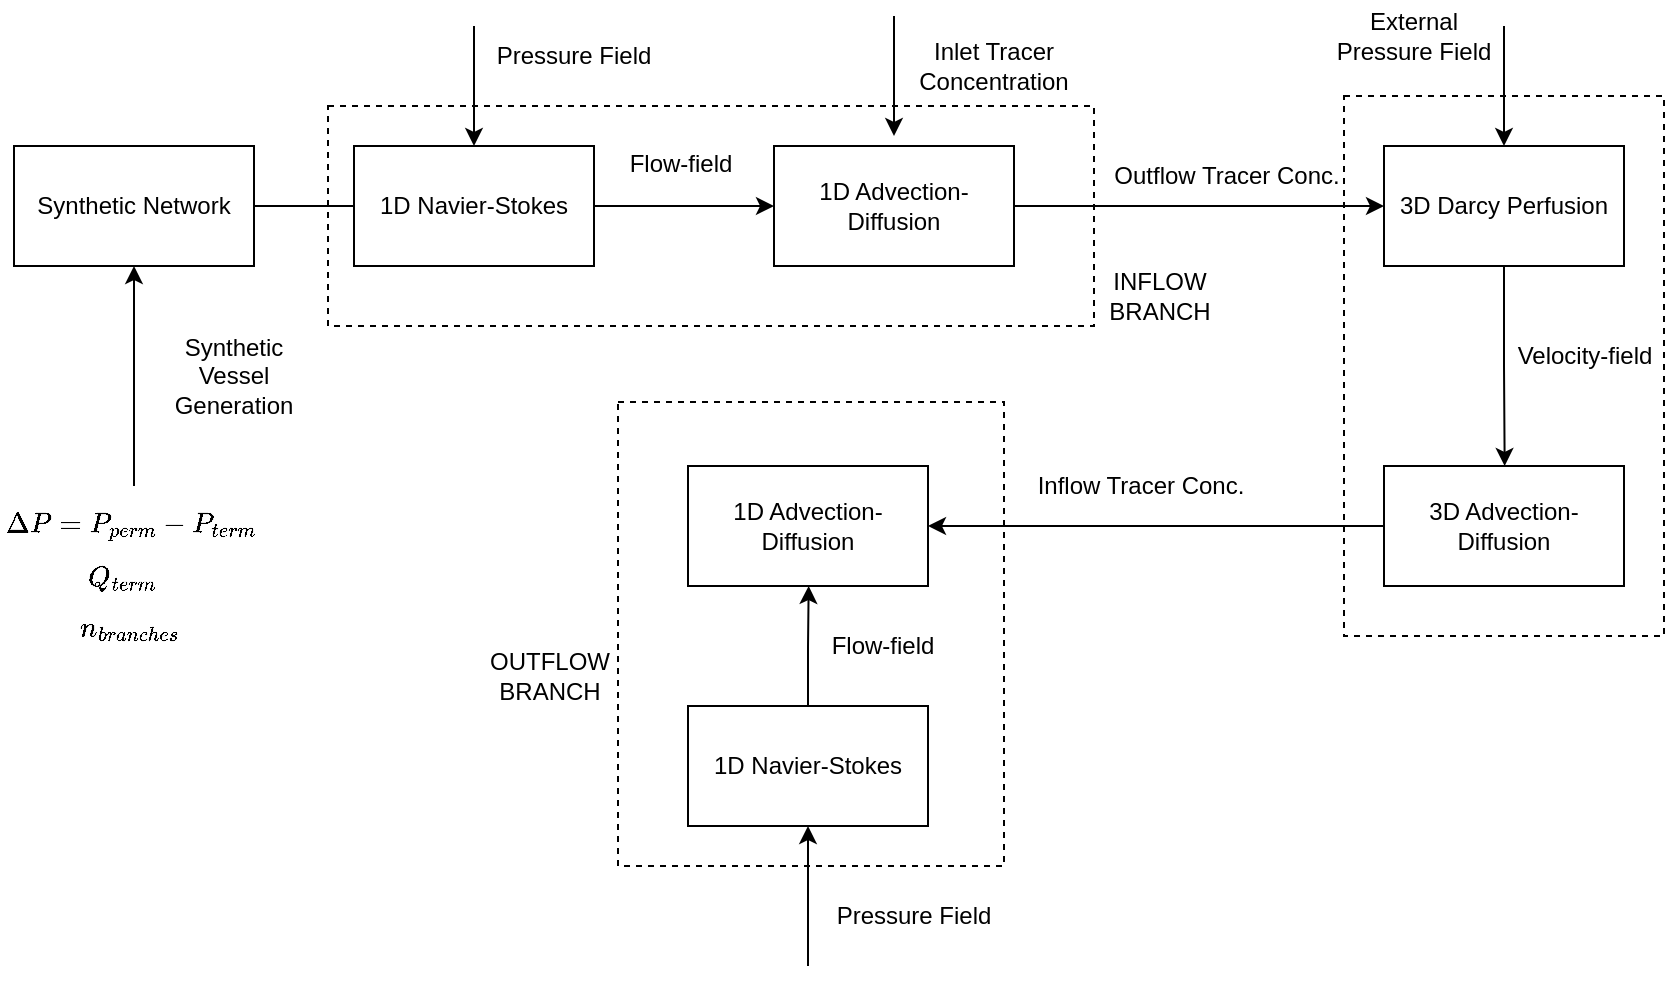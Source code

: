 <mxfile version="27.2.0">
  <diagram name="Page-1" id="Zww0Mv0YQaKtA7fRsS1n">
    <mxGraphModel dx="1018" dy="697" grid="1" gridSize="10" guides="1" tooltips="1" connect="1" arrows="1" fold="1" page="1" pageScale="1" pageWidth="850" pageHeight="1100" math="1" shadow="0">
      <root>
        <mxCell id="0" />
        <mxCell id="1" parent="0" />
        <mxCell id="usF1LMcp2Vs79QD0hJof-2" style="edgeStyle=orthogonalEdgeStyle;rounded=0;orthogonalLoop=1;jettySize=auto;html=1;exitX=1;exitY=0.5;exitDx=0;exitDy=0;" edge="1" parent="1" source="xWsyt9iw-kWxEk4zxhVR-2">
          <mxGeometry relative="1" as="geometry">
            <mxPoint x="187" y="140" as="targetPoint" />
          </mxGeometry>
        </mxCell>
        <mxCell id="xWsyt9iw-kWxEk4zxhVR-2" value="Synthetic Network" style="rounded=0;whiteSpace=wrap;html=1;" parent="1" vertex="1">
          <mxGeometry x="7" y="110" width="120" height="60" as="geometry" />
        </mxCell>
        <mxCell id="xWsyt9iw-kWxEk4zxhVR-3" value="" style="endArrow=classic;html=1;rounded=0;entryX=0.5;entryY=1;entryDx=0;entryDy=0;" parent="1" target="xWsyt9iw-kWxEk4zxhVR-2" edge="1">
          <mxGeometry width="50" height="50" relative="1" as="geometry">
            <mxPoint x="67" y="280" as="sourcePoint" />
            <mxPoint x="107" y="200" as="targetPoint" />
          </mxGeometry>
        </mxCell>
        <mxCell id="xWsyt9iw-kWxEk4zxhVR-11" value="$$\Delta P = P_{perm} - P_{term}$$&lt;div&gt;&lt;br&gt;&lt;/div&gt;" style="text;strokeColor=none;fillColor=none;verticalAlign=middle;overflow=hidden;spacing=2;html=1;whiteSpace=wrap;fontColor=light-dark(#000000,#FFFFFF);" parent="1" vertex="1">
          <mxGeometry x="0.5" y="277.5" width="133" height="45" as="geometry" />
        </mxCell>
        <mxCell id="xWsyt9iw-kWxEk4zxhVR-12" value="Synthetic Vessel Generation" style="text;html=1;align=center;verticalAlign=middle;whiteSpace=wrap;rounded=0;" parent="1" vertex="1">
          <mxGeometry x="77" y="210" width="80" height="30" as="geometry" />
        </mxCell>
        <mxCell id="usF1LMcp2Vs79QD0hJof-4" value="1D Navier-Stokes" style="rounded=0;whiteSpace=wrap;html=1;" vertex="1" parent="1">
          <mxGeometry x="177" y="110" width="120" height="60" as="geometry" />
        </mxCell>
        <mxCell id="usF1LMcp2Vs79QD0hJof-5" value="" style="endArrow=classic;html=1;rounded=0;exitX=1;exitY=0.5;exitDx=0;exitDy=0;" edge="1" parent="1" source="usF1LMcp2Vs79QD0hJof-4">
          <mxGeometry width="50" height="50" relative="1" as="geometry">
            <mxPoint x="297" y="320" as="sourcePoint" />
            <mxPoint x="387" y="140" as="targetPoint" />
          </mxGeometry>
        </mxCell>
        <mxCell id="usF1LMcp2Vs79QD0hJof-6" value="" style="endArrow=classic;html=1;rounded=0;entryX=0.5;entryY=0;entryDx=0;entryDy=0;fontColor=light-dark(#000000,#FF3399);" edge="1" parent="1" target="usF1LMcp2Vs79QD0hJof-4">
          <mxGeometry width="50" height="50" relative="1" as="geometry">
            <mxPoint x="237" y="50" as="sourcePoint" />
            <mxPoint x="257" y="20" as="targetPoint" />
          </mxGeometry>
        </mxCell>
        <mxCell id="usF1LMcp2Vs79QD0hJof-7" value="Pressure Field" style="text;html=1;align=center;verticalAlign=middle;whiteSpace=wrap;rounded=0;fontColor=light-dark(#000000,#FFFFFF);" vertex="1" parent="1">
          <mxGeometry x="247" y="50" width="80" height="30" as="geometry" />
        </mxCell>
        <mxCell id="usF1LMcp2Vs79QD0hJof-11" style="edgeStyle=orthogonalEdgeStyle;rounded=0;orthogonalLoop=1;jettySize=auto;html=1;exitX=1;exitY=0.5;exitDx=0;exitDy=0;entryX=0;entryY=0.5;entryDx=0;entryDy=0;" edge="1" parent="1" source="usF1LMcp2Vs79QD0hJof-8" target="usF1LMcp2Vs79QD0hJof-16">
          <mxGeometry relative="1" as="geometry">
            <mxPoint x="657" y="140" as="targetPoint" />
          </mxGeometry>
        </mxCell>
        <mxCell id="usF1LMcp2Vs79QD0hJof-8" value="1D Advection-Diffusion" style="rounded=0;whiteSpace=wrap;html=1;" vertex="1" parent="1">
          <mxGeometry x="387" y="110" width="120" height="60" as="geometry" />
        </mxCell>
        <mxCell id="usF1LMcp2Vs79QD0hJof-9" value="" style="endArrow=classic;html=1;rounded=0;entryX=0.5;entryY=0;entryDx=0;entryDy=0;fontColor=light-dark(#000000,#FF3399);" edge="1" parent="1">
          <mxGeometry width="50" height="50" relative="1" as="geometry">
            <mxPoint x="447" y="45" as="sourcePoint" />
            <mxPoint x="447" y="105" as="targetPoint" />
          </mxGeometry>
        </mxCell>
        <mxCell id="usF1LMcp2Vs79QD0hJof-10" value="Inlet Tracer Concentration" style="text;html=1;align=center;verticalAlign=middle;whiteSpace=wrap;rounded=0;fontColor=light-dark(#000000,#FFFFFF);" vertex="1" parent="1">
          <mxGeometry x="457" y="55" width="80" height="30" as="geometry" />
        </mxCell>
        <mxCell id="usF1LMcp2Vs79QD0hJof-12" value="Outflow Tracer Conc." style="text;html=1;align=center;verticalAlign=middle;resizable=0;points=[];autosize=1;strokeColor=none;fillColor=none;" vertex="1" parent="1">
          <mxGeometry x="543" y="110" width="140" height="30" as="geometry" />
        </mxCell>
        <mxCell id="usF1LMcp2Vs79QD0hJof-13" value="Flow-field" style="text;html=1;align=center;verticalAlign=middle;resizable=0;points=[];autosize=1;strokeColor=none;fillColor=none;" vertex="1" parent="1">
          <mxGeometry x="305" y="104" width="70" height="30" as="geometry" />
        </mxCell>
        <mxCell id="usF1LMcp2Vs79QD0hJof-19" style="edgeStyle=orthogonalEdgeStyle;rounded=0;orthogonalLoop=1;jettySize=auto;html=1;exitX=0.5;exitY=1;exitDx=0;exitDy=0;" edge="1" parent="1" source="usF1LMcp2Vs79QD0hJof-16">
          <mxGeometry relative="1" as="geometry">
            <mxPoint x="752.333" y="270" as="targetPoint" />
          </mxGeometry>
        </mxCell>
        <mxCell id="usF1LMcp2Vs79QD0hJof-16" value="3D Darcy Perfusion" style="rounded=0;whiteSpace=wrap;html=1;" vertex="1" parent="1">
          <mxGeometry x="692" y="110" width="120" height="60" as="geometry" />
        </mxCell>
        <mxCell id="usF1LMcp2Vs79QD0hJof-17" value="" style="endArrow=classic;html=1;rounded=0;entryX=0.5;entryY=0;entryDx=0;entryDy=0;" edge="1" parent="1">
          <mxGeometry width="50" height="50" relative="1" as="geometry">
            <mxPoint x="752" y="50" as="sourcePoint" />
            <mxPoint x="752" y="110" as="targetPoint" />
          </mxGeometry>
        </mxCell>
        <mxCell id="usF1LMcp2Vs79QD0hJof-18" value="External Pressure Field" style="text;html=1;align=center;verticalAlign=middle;whiteSpace=wrap;rounded=0;fontColor=light-dark(#000000,#FFFFFF);" vertex="1" parent="1">
          <mxGeometry x="667" y="40" width="80" height="30" as="geometry" />
        </mxCell>
        <mxCell id="usF1LMcp2Vs79QD0hJof-20" value="Velocity-field" style="text;html=1;align=center;verticalAlign=middle;resizable=0;points=[];autosize=1;strokeColor=none;fillColor=none;" vertex="1" parent="1">
          <mxGeometry x="747" y="200" width="90" height="30" as="geometry" />
        </mxCell>
        <mxCell id="usF1LMcp2Vs79QD0hJof-21" value="3D Advection-Diffusion" style="rounded=0;whiteSpace=wrap;html=1;" vertex="1" parent="1">
          <mxGeometry x="692" y="270" width="120" height="60" as="geometry" />
        </mxCell>
        <mxCell id="usF1LMcp2Vs79QD0hJof-22" value="" style="endArrow=classic;html=1;rounded=0;exitX=0;exitY=0.5;exitDx=0;exitDy=0;entryX=1;entryY=0.5;entryDx=0;entryDy=0;" edge="1" parent="1" source="usF1LMcp2Vs79QD0hJof-21" target="usF1LMcp2Vs79QD0hJof-24">
          <mxGeometry width="50" height="50" relative="1" as="geometry">
            <mxPoint x="387" y="340" as="sourcePoint" />
            <mxPoint x="507" y="300" as="targetPoint" />
          </mxGeometry>
        </mxCell>
        <mxCell id="usF1LMcp2Vs79QD0hJof-23" value="Inflow Tracer Conc." style="text;html=1;align=center;verticalAlign=middle;resizable=0;points=[];autosize=1;strokeColor=none;fillColor=none;" vertex="1" parent="1">
          <mxGeometry x="505" y="265" width="130" height="30" as="geometry" />
        </mxCell>
        <mxCell id="usF1LMcp2Vs79QD0hJof-24" value="1D Advection-Diffusion" style="rounded=0;whiteSpace=wrap;html=1;" vertex="1" parent="1">
          <mxGeometry x="344" y="270" width="120" height="60" as="geometry" />
        </mxCell>
        <mxCell id="usF1LMcp2Vs79QD0hJof-30" style="edgeStyle=orthogonalEdgeStyle;rounded=0;orthogonalLoop=1;jettySize=auto;html=1;exitX=0.5;exitY=0;exitDx=0;exitDy=0;" edge="1" parent="1" source="usF1LMcp2Vs79QD0hJof-25">
          <mxGeometry relative="1" as="geometry">
            <mxPoint x="404.333" y="330.0" as="targetPoint" />
          </mxGeometry>
        </mxCell>
        <mxCell id="usF1LMcp2Vs79QD0hJof-25" value="1D Navier-Stokes" style="rounded=0;whiteSpace=wrap;html=1;" vertex="1" parent="1">
          <mxGeometry x="344" y="390" width="120" height="60" as="geometry" />
        </mxCell>
        <mxCell id="usF1LMcp2Vs79QD0hJof-28" value="" style="endArrow=classic;html=1;rounded=0;entryX=0.5;entryY=1;entryDx=0;entryDy=0;fontColor=light-dark(#000000,#FF3399);" edge="1" parent="1" target="usF1LMcp2Vs79QD0hJof-25">
          <mxGeometry width="50" height="50" relative="1" as="geometry">
            <mxPoint x="404" y="520" as="sourcePoint" />
            <mxPoint x="414" y="480" as="targetPoint" />
          </mxGeometry>
        </mxCell>
        <mxCell id="usF1LMcp2Vs79QD0hJof-29" value="Pressure Field" style="text;html=1;align=center;verticalAlign=middle;whiteSpace=wrap;rounded=0;fontColor=light-dark(#000000,#FFFFFF);" vertex="1" parent="1">
          <mxGeometry x="417" y="480" width="80" height="30" as="geometry" />
        </mxCell>
        <mxCell id="usF1LMcp2Vs79QD0hJof-31" value="Flow-field" style="text;html=1;align=center;verticalAlign=middle;resizable=0;points=[];autosize=1;strokeColor=none;fillColor=none;" vertex="1" parent="1">
          <mxGeometry x="406" y="345" width="70" height="30" as="geometry" />
        </mxCell>
        <mxCell id="usF1LMcp2Vs79QD0hJof-32" value="" style="rounded=0;whiteSpace=wrap;html=1;fontColor=default;labelBorderColor=light-dark(#000000,#FFFF66);textOpacity=0;dashed=1;fillColor=none;strokeColor=light-dark(#000000,#FFFB00);" vertex="1" parent="1">
          <mxGeometry x="672" y="85" width="160" height="270" as="geometry" />
        </mxCell>
        <mxCell id="usF1LMcp2Vs79QD0hJof-34" value="" style="rounded=0;whiteSpace=wrap;html=1;labelBorderColor=light-dark(#000000,#FF3333);textOpacity=0;dashed=1;fillColor=none;strokeColor=light-dark(#000000,#FF0000);" vertex="1" parent="1">
          <mxGeometry x="309" y="238" width="193" height="232" as="geometry" />
        </mxCell>
        <mxCell id="usF1LMcp2Vs79QD0hJof-35" value="" style="rounded=0;whiteSpace=wrap;html=1;fontColor=default;labelBorderColor=light-dark(#000000,#FF3333);textOpacity=0;dashed=1;fillColor=none;strokeColor=light-dark(#000000,#0000FF);" vertex="1" parent="1">
          <mxGeometry x="164" y="90" width="383" height="110" as="geometry" />
        </mxCell>
        <mxCell id="usF1LMcp2Vs79QD0hJof-38" value="INFLOW BRANCH" style="text;html=1;align=center;verticalAlign=middle;whiteSpace=wrap;rounded=0;" vertex="1" parent="1">
          <mxGeometry x="550" y="170" width="60" height="30" as="geometry" />
        </mxCell>
        <mxCell id="usF1LMcp2Vs79QD0hJof-39" value="OUTFLOW BRANCH" style="text;html=1;align=center;verticalAlign=middle;whiteSpace=wrap;rounded=0;" vertex="1" parent="1">
          <mxGeometry x="245" y="360" width="60" height="30" as="geometry" />
        </mxCell>
        <mxCell id="usF1LMcp2Vs79QD0hJof-40" value="&lt;br&gt;$$n_{branches}$$" style="text;strokeColor=none;fillColor=none;verticalAlign=middle;overflow=hidden;spacing=2;html=1;whiteSpace=wrap;fontColor=light-dark(#000000,#FFFFFF);" vertex="1" parent="1">
          <mxGeometry x="38" y="315" width="58" height="45" as="geometry" />
        </mxCell>
        <mxCell id="usF1LMcp2Vs79QD0hJof-41" value="&lt;br&gt;$$Q_{term}$$&lt;div&gt;&lt;br&gt;&lt;/div&gt;" style="text;strokeColor=none;fillColor=none;verticalAlign=middle;overflow=hidden;spacing=2;html=1;whiteSpace=wrap;fontStyle=1;fontColor=light-dark(#000000,#FFFFFF);" vertex="1" parent="1">
          <mxGeometry x="42" y="290" width="50" height="50" as="geometry" />
        </mxCell>
      </root>
    </mxGraphModel>
  </diagram>
</mxfile>
